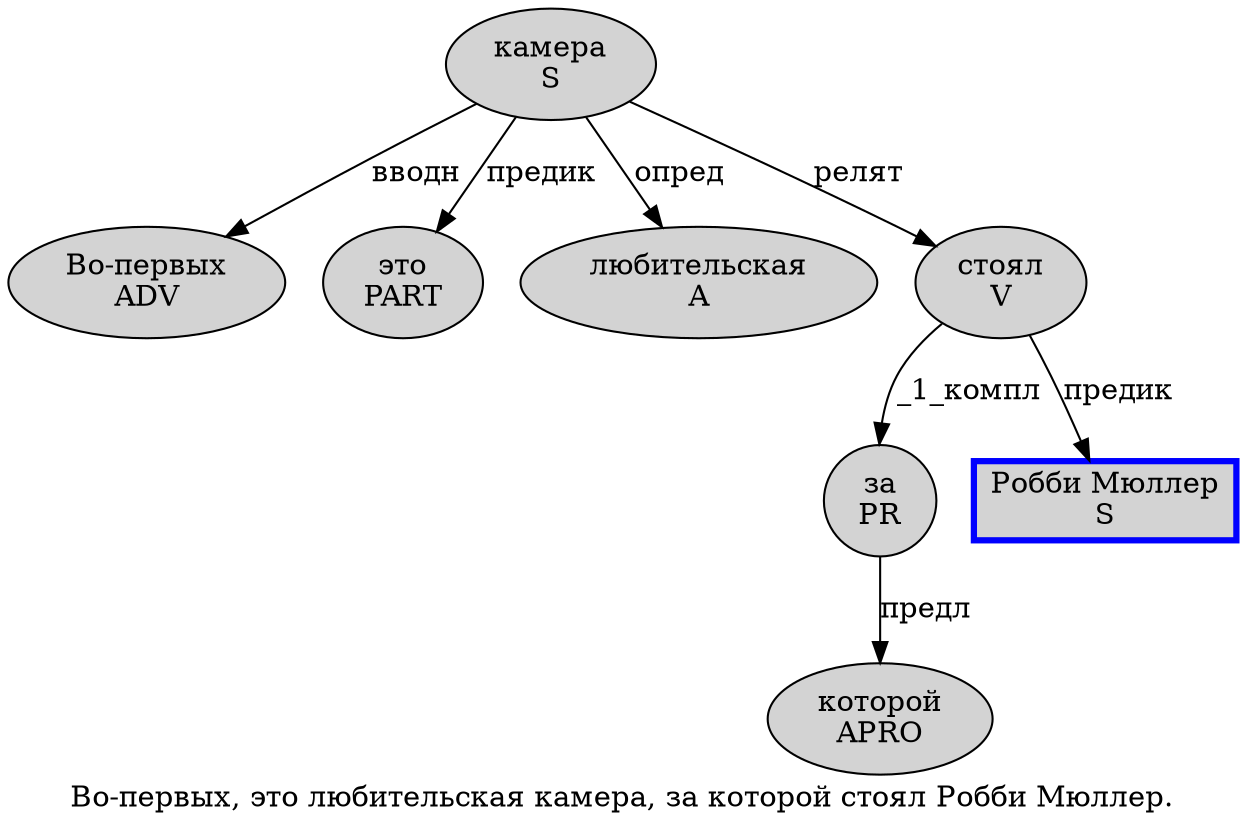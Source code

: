 digraph SENTENCE_836 {
	graph [label="Во-первых, это любительская камера, за которой стоял Робби Мюллер."]
	node [style=filled]
		0 [label="Во-первых
ADV" color="" fillcolor=lightgray penwidth=1 shape=ellipse]
		2 [label="это
PART" color="" fillcolor=lightgray penwidth=1 shape=ellipse]
		3 [label="любительская
A" color="" fillcolor=lightgray penwidth=1 shape=ellipse]
		4 [label="камера
S" color="" fillcolor=lightgray penwidth=1 shape=ellipse]
		6 [label="за
PR" color="" fillcolor=lightgray penwidth=1 shape=ellipse]
		7 [label="которой
APRO" color="" fillcolor=lightgray penwidth=1 shape=ellipse]
		8 [label="стоял
V" color="" fillcolor=lightgray penwidth=1 shape=ellipse]
		9 [label="Робби Мюллер
S" color=blue fillcolor=lightgray penwidth=3 shape=box]
			4 -> 0 [label="вводн"]
			4 -> 2 [label="предик"]
			4 -> 3 [label="опред"]
			4 -> 8 [label="релят"]
			8 -> 6 [label="_1_компл"]
			8 -> 9 [label="предик"]
			6 -> 7 [label="предл"]
}